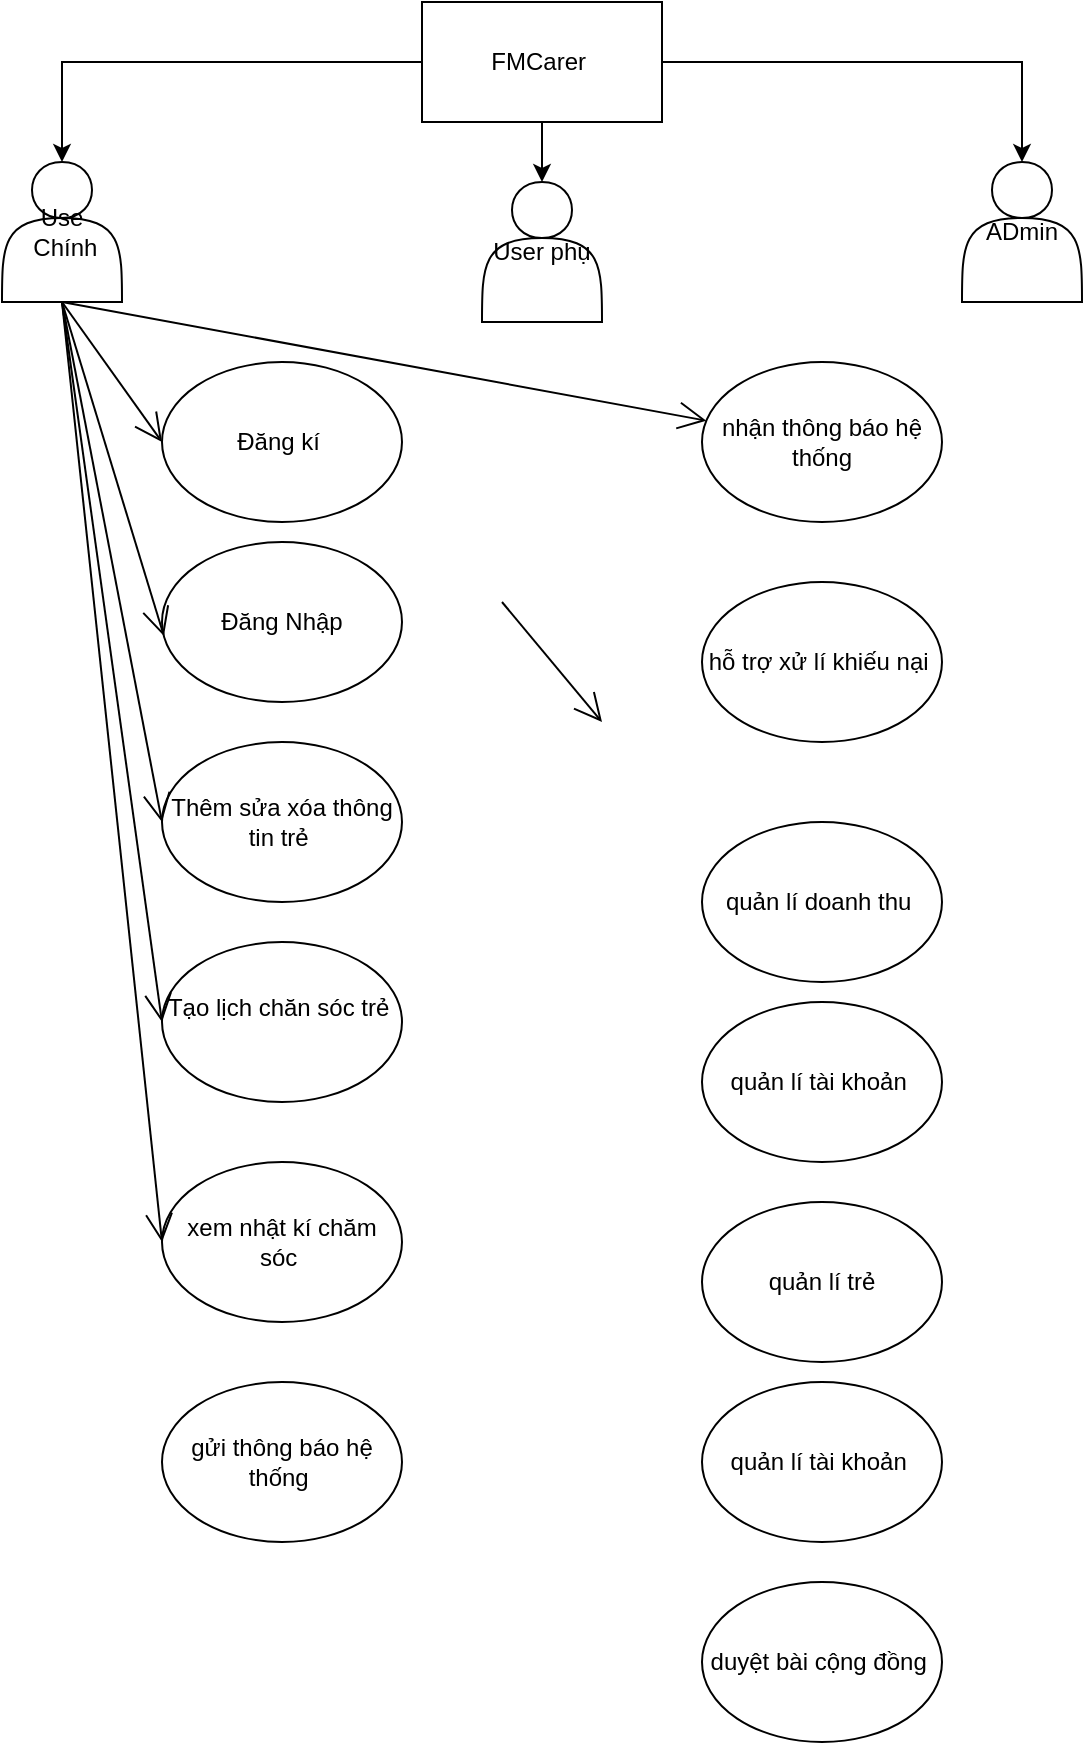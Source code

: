 <mxfile version="27.1.6">
  <diagram name="Trang-1" id="gw1u0N_37EYKbAOxaqmh">
    <mxGraphModel dx="1426" dy="777" grid="1" gridSize="10" guides="1" tooltips="1" connect="1" arrows="1" fold="1" page="1" pageScale="1" pageWidth="827" pageHeight="1169" math="0" shadow="0">
      <root>
        <mxCell id="0" />
        <mxCell id="1" parent="0" />
        <mxCell id="aEer66lgYHJFHRynMX58-4" style="edgeStyle=orthogonalEdgeStyle;rounded=0;orthogonalLoop=1;jettySize=auto;html=1;exitX=0;exitY=0.5;exitDx=0;exitDy=0;entryX=0.5;entryY=0;entryDx=0;entryDy=0;" edge="1" parent="1" source="aEer66lgYHJFHRynMX58-1" target="aEer66lgYHJFHRynMX58-3">
          <mxGeometry relative="1" as="geometry" />
        </mxCell>
        <mxCell id="aEer66lgYHJFHRynMX58-6" value="" style="edgeStyle=orthogonalEdgeStyle;rounded=0;orthogonalLoop=1;jettySize=auto;html=1;" edge="1" parent="1" source="aEer66lgYHJFHRynMX58-1" target="aEer66lgYHJFHRynMX58-5">
          <mxGeometry relative="1" as="geometry" />
        </mxCell>
        <mxCell id="aEer66lgYHJFHRynMX58-8" style="edgeStyle=orthogonalEdgeStyle;rounded=0;orthogonalLoop=1;jettySize=auto;html=1;entryX=0.5;entryY=0;entryDx=0;entryDy=0;" edge="1" parent="1" source="aEer66lgYHJFHRynMX58-1" target="aEer66lgYHJFHRynMX58-7">
          <mxGeometry relative="1" as="geometry" />
        </mxCell>
        <mxCell id="aEer66lgYHJFHRynMX58-1" value="FMCarer&amp;nbsp;" style="rounded=0;whiteSpace=wrap;html=1;" vertex="1" parent="1">
          <mxGeometry x="330" y="60" width="120" height="60" as="geometry" />
        </mxCell>
        <mxCell id="aEer66lgYHJFHRynMX58-3" value="Use&lt;div&gt;&amp;nbsp;Chính&lt;/div&gt;" style="shape=actor;whiteSpace=wrap;html=1;" vertex="1" parent="1">
          <mxGeometry x="120" y="140" width="60" height="70" as="geometry" />
        </mxCell>
        <mxCell id="aEer66lgYHJFHRynMX58-5" value="User phụ" style="shape=actor;whiteSpace=wrap;html=1;" vertex="1" parent="1">
          <mxGeometry x="360" y="150" width="60" height="70" as="geometry" />
        </mxCell>
        <mxCell id="aEer66lgYHJFHRynMX58-7" value="ADmin" style="shape=actor;whiteSpace=wrap;html=1;" vertex="1" parent="1">
          <mxGeometry x="600" y="140" width="60" height="70" as="geometry" />
        </mxCell>
        <mxCell id="aEer66lgYHJFHRynMX58-9" value="Đăng kí&amp;nbsp;" style="ellipse;whiteSpace=wrap;html=1;" vertex="1" parent="1">
          <mxGeometry x="200" y="240" width="120" height="80" as="geometry" />
        </mxCell>
        <mxCell id="aEer66lgYHJFHRynMX58-10" value="Đăng Nhập" style="ellipse;whiteSpace=wrap;html=1;" vertex="1" parent="1">
          <mxGeometry x="200" y="330" width="120" height="80" as="geometry" />
        </mxCell>
        <mxCell id="aEer66lgYHJFHRynMX58-11" value="Thêm sửa xóa thông tin trẻ&amp;nbsp;" style="ellipse;whiteSpace=wrap;html=1;" vertex="1" parent="1">
          <mxGeometry x="200" y="430" width="120" height="80" as="geometry" />
        </mxCell>
        <mxCell id="aEer66lgYHJFHRynMX58-12" value="Tạo lịch chăn sóc trẻ&amp;nbsp;&lt;div&gt;&lt;br&gt;&lt;/div&gt;" style="ellipse;whiteSpace=wrap;html=1;" vertex="1" parent="1">
          <mxGeometry x="200" y="530" width="120" height="80" as="geometry" />
        </mxCell>
        <mxCell id="aEer66lgYHJFHRynMX58-13" value="xem nhật kí chăm sóc&amp;nbsp;" style="ellipse;whiteSpace=wrap;html=1;" vertex="1" parent="1">
          <mxGeometry x="200" y="640" width="120" height="80" as="geometry" />
        </mxCell>
        <mxCell id="aEer66lgYHJFHRynMX58-14" value="quản lí trẻ" style="ellipse;whiteSpace=wrap;html=1;" vertex="1" parent="1">
          <mxGeometry x="470" y="660" width="120" height="80" as="geometry" />
        </mxCell>
        <mxCell id="aEer66lgYHJFHRynMX58-15" value="quản lí tài khoản&amp;nbsp;" style="ellipse;whiteSpace=wrap;html=1;" vertex="1" parent="1">
          <mxGeometry x="470" y="560" width="120" height="80" as="geometry" />
        </mxCell>
        <mxCell id="aEer66lgYHJFHRynMX58-16" value="quản lí doanh thu&amp;nbsp;" style="ellipse;whiteSpace=wrap;html=1;" vertex="1" parent="1">
          <mxGeometry x="470" y="470" width="120" height="80" as="geometry" />
        </mxCell>
        <mxCell id="aEer66lgYHJFHRynMX58-17" value="gửi thông báo hệ thống&amp;nbsp;" style="ellipse;whiteSpace=wrap;html=1;" vertex="1" parent="1">
          <mxGeometry x="200" y="750" width="120" height="80" as="geometry" />
        </mxCell>
        <mxCell id="aEer66lgYHJFHRynMX58-18" value="nhận thông báo hệ thống" style="ellipse;whiteSpace=wrap;html=1;" vertex="1" parent="1">
          <mxGeometry x="470" y="240" width="120" height="80" as="geometry" />
        </mxCell>
        <mxCell id="aEer66lgYHJFHRynMX58-19" value="quản lí tài khoản&amp;nbsp;" style="ellipse;whiteSpace=wrap;html=1;" vertex="1" parent="1">
          <mxGeometry x="470" y="750" width="120" height="80" as="geometry" />
        </mxCell>
        <mxCell id="aEer66lgYHJFHRynMX58-20" value="hỗ trợ xử lí khiếu nại&amp;nbsp;" style="ellipse;whiteSpace=wrap;html=1;" vertex="1" parent="1">
          <mxGeometry x="470" y="350" width="120" height="80" as="geometry" />
        </mxCell>
        <mxCell id="aEer66lgYHJFHRynMX58-21" value="duyệt bài cộng đồng&amp;nbsp;" style="ellipse;whiteSpace=wrap;html=1;" vertex="1" parent="1">
          <mxGeometry x="470" y="850" width="120" height="80" as="geometry" />
        </mxCell>
        <mxCell id="aEer66lgYHJFHRynMX58-30" value="" style="endArrow=open;endFill=1;endSize=12;html=1;rounded=0;exitX=0.5;exitY=1;exitDx=0;exitDy=0;entryX=0;entryY=0.5;entryDx=0;entryDy=0;" edge="1" parent="1" source="aEer66lgYHJFHRynMX58-3" target="aEer66lgYHJFHRynMX58-9">
          <mxGeometry width="160" relative="1" as="geometry">
            <mxPoint x="150" y="220" as="sourcePoint" />
            <mxPoint x="200" y="340" as="targetPoint" />
          </mxGeometry>
        </mxCell>
        <mxCell id="aEer66lgYHJFHRynMX58-32" value="" style="endArrow=open;endFill=1;endSize=12;html=1;rounded=0;entryX=0.008;entryY=0.588;entryDx=0;entryDy=0;exitX=0.5;exitY=1;exitDx=0;exitDy=0;entryPerimeter=0;" edge="1" parent="1" source="aEer66lgYHJFHRynMX58-3" target="aEer66lgYHJFHRynMX58-10">
          <mxGeometry width="160" relative="1" as="geometry">
            <mxPoint x="150" y="220" as="sourcePoint" />
            <mxPoint x="310" y="350" as="targetPoint" />
            <Array as="points" />
          </mxGeometry>
        </mxCell>
        <mxCell id="aEer66lgYHJFHRynMX58-33" value="" style="endArrow=open;endFill=1;endSize=12;html=1;rounded=0;entryX=0;entryY=0.5;entryDx=0;entryDy=0;" edge="1" parent="1" target="aEer66lgYHJFHRynMX58-11">
          <mxGeometry width="160" relative="1" as="geometry">
            <mxPoint x="150" y="210" as="sourcePoint" />
            <mxPoint x="290" y="440" as="targetPoint" />
          </mxGeometry>
        </mxCell>
        <mxCell id="aEer66lgYHJFHRynMX58-34" value="" style="endArrow=open;endFill=1;endSize=12;html=1;rounded=0;exitX=0.5;exitY=1;exitDx=0;exitDy=0;entryX=0;entryY=0.5;entryDx=0;entryDy=0;" edge="1" parent="1" source="aEer66lgYHJFHRynMX58-3" target="aEer66lgYHJFHRynMX58-12">
          <mxGeometry width="160" relative="1" as="geometry">
            <mxPoint x="190" y="530" as="sourcePoint" />
            <mxPoint x="240" y="590" as="targetPoint" />
          </mxGeometry>
        </mxCell>
        <mxCell id="aEer66lgYHJFHRynMX58-35" value="" style="endArrow=open;endFill=1;endSize=12;html=1;rounded=0;entryX=0;entryY=0.5;entryDx=0;entryDy=0;" edge="1" parent="1" target="aEer66lgYHJFHRynMX58-13">
          <mxGeometry width="160" relative="1" as="geometry">
            <mxPoint x="150" y="210" as="sourcePoint" />
            <mxPoint x="220" y="350" as="targetPoint" />
          </mxGeometry>
        </mxCell>
        <mxCell id="aEer66lgYHJFHRynMX58-36" value="" style="endArrow=open;endFill=1;endSize=12;html=1;rounded=0;exitX=0.5;exitY=1;exitDx=0;exitDy=0;entryX=0;entryY=0.5;entryDx=0;entryDy=0;" edge="1" parent="1">
          <mxGeometry width="160" relative="1" as="geometry">
            <mxPoint x="370" y="360" as="sourcePoint" />
            <mxPoint x="420" y="420" as="targetPoint" />
          </mxGeometry>
        </mxCell>
        <mxCell id="aEer66lgYHJFHRynMX58-37" value="" style="endArrow=open;endFill=1;endSize=12;html=1;rounded=0;exitX=0.5;exitY=1;exitDx=0;exitDy=0;" edge="1" parent="1" source="aEer66lgYHJFHRynMX58-3" target="aEer66lgYHJFHRynMX58-18">
          <mxGeometry width="160" relative="1" as="geometry">
            <mxPoint x="370" y="360" as="sourcePoint" />
            <mxPoint x="420" y="420" as="targetPoint" />
          </mxGeometry>
        </mxCell>
      </root>
    </mxGraphModel>
  </diagram>
</mxfile>
